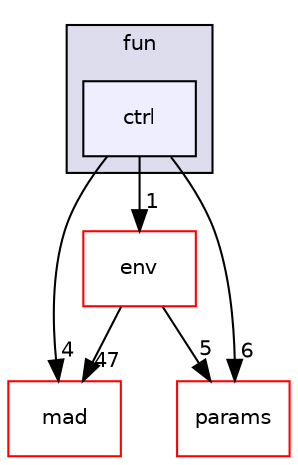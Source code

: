 digraph "/home/fascar/temp/adore/libadore/libadore/adore/fun/include/adore/fun/ctrl" {
  compound=true
  node [ fontsize="10", fontname="Helvetica"];
  edge [ labelfontsize="10", labelfontname="Helvetica"];
  subgraph clusterdir_e953c3c9b470593c371115324609c2ae {
    graph [ bgcolor="#ddddee", pencolor="black", label="fun" fontname="Helvetica", fontsize="10", URL="dir_e953c3c9b470593c371115324609c2ae.html"]
  dir_5c2001ba6ec0b73ad5334b784940329c [shape=box, label="ctrl", style="filled", fillcolor="#eeeeff", pencolor="black", URL="dir_5c2001ba6ec0b73ad5334b784940329c.html"];
  }
  dir_dd24209da890e557508ac1b6831a5bf7 [shape=box label="mad" fillcolor="white" style="filled" color="red" URL="dir_dd24209da890e557508ac1b6831a5bf7.html"];
  dir_e67924bcc0fa25173e6cb07f4c4f7f25 [shape=box label="env" fillcolor="white" style="filled" color="red" URL="dir_e67924bcc0fa25173e6cb07f4c4f7f25.html"];
  dir_f3d637d0f75736c37b2f136afab12125 [shape=box label="params" fillcolor="white" style="filled" color="red" URL="dir_f3d637d0f75736c37b2f136afab12125.html"];
  dir_5c2001ba6ec0b73ad5334b784940329c->dir_dd24209da890e557508ac1b6831a5bf7 [headlabel="4", labeldistance=1.5 headhref="dir_000076_000092.html"];
  dir_5c2001ba6ec0b73ad5334b784940329c->dir_e67924bcc0fa25173e6cb07f4c4f7f25 [headlabel="1", labeldistance=1.5 headhref="dir_000076_000044.html"];
  dir_5c2001ba6ec0b73ad5334b784940329c->dir_f3d637d0f75736c37b2f136afab12125 [headlabel="6", labeldistance=1.5 headhref="dir_000076_000052.html"];
  dir_e67924bcc0fa25173e6cb07f4c4f7f25->dir_dd24209da890e557508ac1b6831a5bf7 [headlabel="47", labeldistance=1.5 headhref="dir_000044_000092.html"];
  dir_e67924bcc0fa25173e6cb07f4c4f7f25->dir_f3d637d0f75736c37b2f136afab12125 [headlabel="5", labeldistance=1.5 headhref="dir_000044_000052.html"];
}

